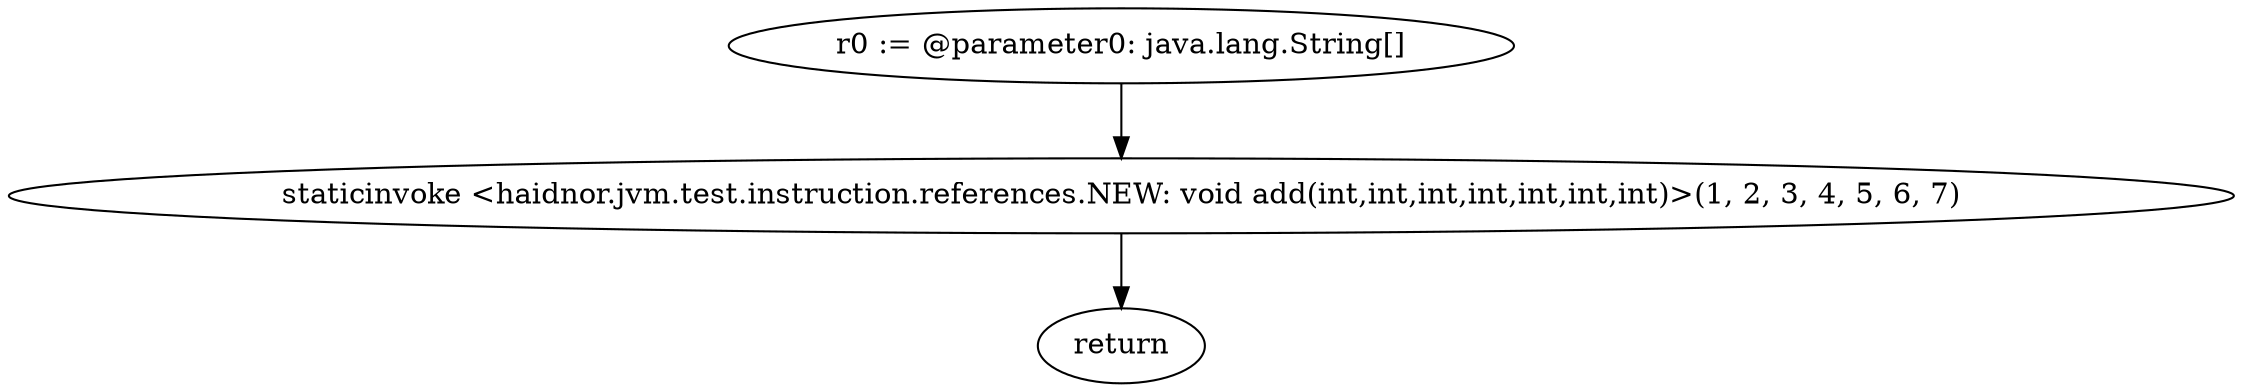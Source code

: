 digraph "unitGraph" {
    "r0 := @parameter0: java.lang.String[]"
    "staticinvoke <haidnor.jvm.test.instruction.references.NEW: void add(int,int,int,int,int,int,int)>(1, 2, 3, 4, 5, 6, 7)"
    "return"
    "r0 := @parameter0: java.lang.String[]"->"staticinvoke <haidnor.jvm.test.instruction.references.NEW: void add(int,int,int,int,int,int,int)>(1, 2, 3, 4, 5, 6, 7)";
    "staticinvoke <haidnor.jvm.test.instruction.references.NEW: void add(int,int,int,int,int,int,int)>(1, 2, 3, 4, 5, 6, 7)"->"return";
}
